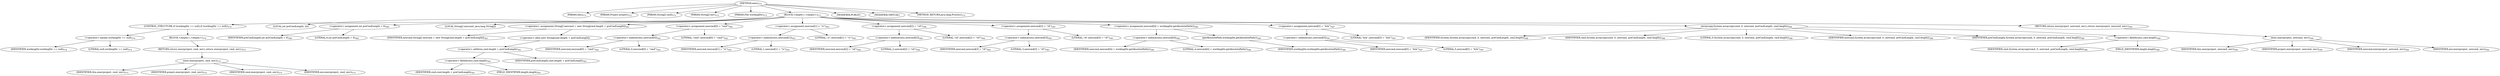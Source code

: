 digraph "exec" {  
"1322" [label = <(METHOD,exec)<SUB>572</SUB>> ]
"99" [label = <(PARAM,this)<SUB>572</SUB>> ]
"1323" [label = <(PARAM,Project project)<SUB>572</SUB>> ]
"1324" [label = <(PARAM,String[] cmd)<SUB>572</SUB>> ]
"1325" [label = <(PARAM,String[] env)<SUB>572</SUB>> ]
"1326" [label = <(PARAM,File workingDir)<SUB>572</SUB>> ]
"1327" [label = <(BLOCK,&lt;empty&gt;,&lt;empty&gt;)<SUB>573</SUB>> ]
"1328" [label = <(CONTROL_STRUCTURE,if (workingDir == null),if (workingDir == null))<SUB>574</SUB>> ]
"1329" [label = <(&lt;operator&gt;.equals,workingDir == null)<SUB>574</SUB>> ]
"1330" [label = <(IDENTIFIER,workingDir,workingDir == null)<SUB>574</SUB>> ]
"1331" [label = <(LITERAL,null,workingDir == null)<SUB>574</SUB>> ]
"1332" [label = <(BLOCK,&lt;empty&gt;,&lt;empty&gt;)<SUB>574</SUB>> ]
"1333" [label = <(RETURN,return exec(project, cmd, env);,return exec(project, cmd, env);)<SUB>575</SUB>> ]
"1334" [label = <(exec,exec(project, cmd, env))<SUB>575</SUB>> ]
"98" [label = <(IDENTIFIER,this,exec(project, cmd, env))<SUB>575</SUB>> ]
"1335" [label = <(IDENTIFIER,project,exec(project, cmd, env))<SUB>575</SUB>> ]
"1336" [label = <(IDENTIFIER,cmd,exec(project, cmd, env))<SUB>575</SUB>> ]
"1337" [label = <(IDENTIFIER,env,exec(project, cmd, env))<SUB>575</SUB>> ]
"1338" [label = <(LOCAL,int preCmdLength: int)> ]
"1339" [label = <(&lt;operator&gt;.assignment,int preCmdLength = 6)<SUB>580</SUB>> ]
"1340" [label = <(IDENTIFIER,preCmdLength,int preCmdLength = 6)<SUB>580</SUB>> ]
"1341" [label = <(LITERAL,6,int preCmdLength = 6)<SUB>580</SUB>> ]
"1342" [label = <(LOCAL,String[] newcmd: java.lang.String[])> ]
"1343" [label = <(&lt;operator&gt;.assignment,String[] newcmd = new String[cmd.length + preCmdLength])<SUB>581</SUB>> ]
"1344" [label = <(IDENTIFIER,newcmd,String[] newcmd = new String[cmd.length + preCmdLength])<SUB>581</SUB>> ]
"1345" [label = <(&lt;operator&gt;.alloc,new String[cmd.length + preCmdLength])> ]
"1346" [label = <(&lt;operator&gt;.addition,cmd.length + preCmdLength)<SUB>581</SUB>> ]
"1347" [label = <(&lt;operator&gt;.fieldAccess,cmd.length)<SUB>581</SUB>> ]
"1348" [label = <(IDENTIFIER,cmd,cmd.length + preCmdLength)<SUB>581</SUB>> ]
"1349" [label = <(FIELD_IDENTIFIER,length,length)<SUB>581</SUB>> ]
"1350" [label = <(IDENTIFIER,preCmdLength,cmd.length + preCmdLength)<SUB>581</SUB>> ]
"1351" [label = <(&lt;operator&gt;.assignment,newcmd[0] = &quot;cmd&quot;)<SUB>582</SUB>> ]
"1352" [label = <(&lt;operator&gt;.indexAccess,newcmd[0])<SUB>582</SUB>> ]
"1353" [label = <(IDENTIFIER,newcmd,newcmd[0] = &quot;cmd&quot;)<SUB>582</SUB>> ]
"1354" [label = <(LITERAL,0,newcmd[0] = &quot;cmd&quot;)<SUB>582</SUB>> ]
"1355" [label = <(LITERAL,&quot;cmd&quot;,newcmd[0] = &quot;cmd&quot;)<SUB>582</SUB>> ]
"1356" [label = <(&lt;operator&gt;.assignment,newcmd[1] = &quot;/c&quot;)<SUB>583</SUB>> ]
"1357" [label = <(&lt;operator&gt;.indexAccess,newcmd[1])<SUB>583</SUB>> ]
"1358" [label = <(IDENTIFIER,newcmd,newcmd[1] = &quot;/c&quot;)<SUB>583</SUB>> ]
"1359" [label = <(LITERAL,1,newcmd[1] = &quot;/c&quot;)<SUB>583</SUB>> ]
"1360" [label = <(LITERAL,&quot;/c&quot;,newcmd[1] = &quot;/c&quot;)<SUB>583</SUB>> ]
"1361" [label = <(&lt;operator&gt;.assignment,newcmd[2] = &quot;cd&quot;)<SUB>584</SUB>> ]
"1362" [label = <(&lt;operator&gt;.indexAccess,newcmd[2])<SUB>584</SUB>> ]
"1363" [label = <(IDENTIFIER,newcmd,newcmd[2] = &quot;cd&quot;)<SUB>584</SUB>> ]
"1364" [label = <(LITERAL,2,newcmd[2] = &quot;cd&quot;)<SUB>584</SUB>> ]
"1365" [label = <(LITERAL,&quot;cd&quot;,newcmd[2] = &quot;cd&quot;)<SUB>584</SUB>> ]
"1366" [label = <(&lt;operator&gt;.assignment,newcmd[3] = &quot;/d&quot;)<SUB>585</SUB>> ]
"1367" [label = <(&lt;operator&gt;.indexAccess,newcmd[3])<SUB>585</SUB>> ]
"1368" [label = <(IDENTIFIER,newcmd,newcmd[3] = &quot;/d&quot;)<SUB>585</SUB>> ]
"1369" [label = <(LITERAL,3,newcmd[3] = &quot;/d&quot;)<SUB>585</SUB>> ]
"1370" [label = <(LITERAL,&quot;/d&quot;,newcmd[3] = &quot;/d&quot;)<SUB>585</SUB>> ]
"1371" [label = <(&lt;operator&gt;.assignment,newcmd[4] = workingDir.getAbsolutePath())<SUB>586</SUB>> ]
"1372" [label = <(&lt;operator&gt;.indexAccess,newcmd[4])<SUB>586</SUB>> ]
"1373" [label = <(IDENTIFIER,newcmd,newcmd[4] = workingDir.getAbsolutePath())<SUB>586</SUB>> ]
"1374" [label = <(LITERAL,4,newcmd[4] = workingDir.getAbsolutePath())<SUB>586</SUB>> ]
"1375" [label = <(getAbsolutePath,workingDir.getAbsolutePath())<SUB>586</SUB>> ]
"1376" [label = <(IDENTIFIER,workingDir,workingDir.getAbsolutePath())<SUB>586</SUB>> ]
"1377" [label = <(&lt;operator&gt;.assignment,newcmd[5] = &quot;&amp;&amp;&quot;)<SUB>587</SUB>> ]
"1378" [label = <(&lt;operator&gt;.indexAccess,newcmd[5])<SUB>587</SUB>> ]
"1379" [label = <(IDENTIFIER,newcmd,newcmd[5] = &quot;&amp;&amp;&quot;)<SUB>587</SUB>> ]
"1380" [label = <(LITERAL,5,newcmd[5] = &quot;&amp;&amp;&quot;)<SUB>587</SUB>> ]
"1381" [label = <(LITERAL,&quot;&amp;&amp;&quot;,newcmd[5] = &quot;&amp;&amp;&quot;)<SUB>587</SUB>> ]
"1382" [label = <(arraycopy,System.arraycopy(cmd, 0, newcmd, preCmdLength, cmd.length))<SUB>588</SUB>> ]
"1383" [label = <(IDENTIFIER,System,System.arraycopy(cmd, 0, newcmd, preCmdLength, cmd.length))<SUB>588</SUB>> ]
"1384" [label = <(IDENTIFIER,cmd,System.arraycopy(cmd, 0, newcmd, preCmdLength, cmd.length))<SUB>588</SUB>> ]
"1385" [label = <(LITERAL,0,System.arraycopy(cmd, 0, newcmd, preCmdLength, cmd.length))<SUB>588</SUB>> ]
"1386" [label = <(IDENTIFIER,newcmd,System.arraycopy(cmd, 0, newcmd, preCmdLength, cmd.length))<SUB>588</SUB>> ]
"1387" [label = <(IDENTIFIER,preCmdLength,System.arraycopy(cmd, 0, newcmd, preCmdLength, cmd.length))<SUB>588</SUB>> ]
"1388" [label = <(&lt;operator&gt;.fieldAccess,cmd.length)<SUB>588</SUB>> ]
"1389" [label = <(IDENTIFIER,cmd,System.arraycopy(cmd, 0, newcmd, preCmdLength, cmd.length))<SUB>588</SUB>> ]
"1390" [label = <(FIELD_IDENTIFIER,length,length)<SUB>588</SUB>> ]
"1391" [label = <(RETURN,return exec(project, newcmd, env);,return exec(project, newcmd, env);)<SUB>590</SUB>> ]
"1392" [label = <(exec,exec(project, newcmd, env))<SUB>590</SUB>> ]
"100" [label = <(IDENTIFIER,this,exec(project, newcmd, env))<SUB>590</SUB>> ]
"1393" [label = <(IDENTIFIER,project,exec(project, newcmd, env))<SUB>590</SUB>> ]
"1394" [label = <(IDENTIFIER,newcmd,exec(project, newcmd, env))<SUB>590</SUB>> ]
"1395" [label = <(IDENTIFIER,env,exec(project, newcmd, env))<SUB>590</SUB>> ]
"1396" [label = <(MODIFIER,PUBLIC)> ]
"1397" [label = <(MODIFIER,VIRTUAL)> ]
"1398" [label = <(METHOD_RETURN,java.lang.Process)<SUB>572</SUB>> ]
  "1322" -> "99" 
  "1322" -> "1323" 
  "1322" -> "1324" 
  "1322" -> "1325" 
  "1322" -> "1326" 
  "1322" -> "1327" 
  "1322" -> "1396" 
  "1322" -> "1397" 
  "1322" -> "1398" 
  "1327" -> "1328" 
  "1327" -> "1338" 
  "1327" -> "1339" 
  "1327" -> "1342" 
  "1327" -> "1343" 
  "1327" -> "1351" 
  "1327" -> "1356" 
  "1327" -> "1361" 
  "1327" -> "1366" 
  "1327" -> "1371" 
  "1327" -> "1377" 
  "1327" -> "1382" 
  "1327" -> "1391" 
  "1328" -> "1329" 
  "1328" -> "1332" 
  "1329" -> "1330" 
  "1329" -> "1331" 
  "1332" -> "1333" 
  "1333" -> "1334" 
  "1334" -> "98" 
  "1334" -> "1335" 
  "1334" -> "1336" 
  "1334" -> "1337" 
  "1339" -> "1340" 
  "1339" -> "1341" 
  "1343" -> "1344" 
  "1343" -> "1345" 
  "1345" -> "1346" 
  "1346" -> "1347" 
  "1346" -> "1350" 
  "1347" -> "1348" 
  "1347" -> "1349" 
  "1351" -> "1352" 
  "1351" -> "1355" 
  "1352" -> "1353" 
  "1352" -> "1354" 
  "1356" -> "1357" 
  "1356" -> "1360" 
  "1357" -> "1358" 
  "1357" -> "1359" 
  "1361" -> "1362" 
  "1361" -> "1365" 
  "1362" -> "1363" 
  "1362" -> "1364" 
  "1366" -> "1367" 
  "1366" -> "1370" 
  "1367" -> "1368" 
  "1367" -> "1369" 
  "1371" -> "1372" 
  "1371" -> "1375" 
  "1372" -> "1373" 
  "1372" -> "1374" 
  "1375" -> "1376" 
  "1377" -> "1378" 
  "1377" -> "1381" 
  "1378" -> "1379" 
  "1378" -> "1380" 
  "1382" -> "1383" 
  "1382" -> "1384" 
  "1382" -> "1385" 
  "1382" -> "1386" 
  "1382" -> "1387" 
  "1382" -> "1388" 
  "1388" -> "1389" 
  "1388" -> "1390" 
  "1391" -> "1392" 
  "1392" -> "100" 
  "1392" -> "1393" 
  "1392" -> "1394" 
  "1392" -> "1395" 
}
